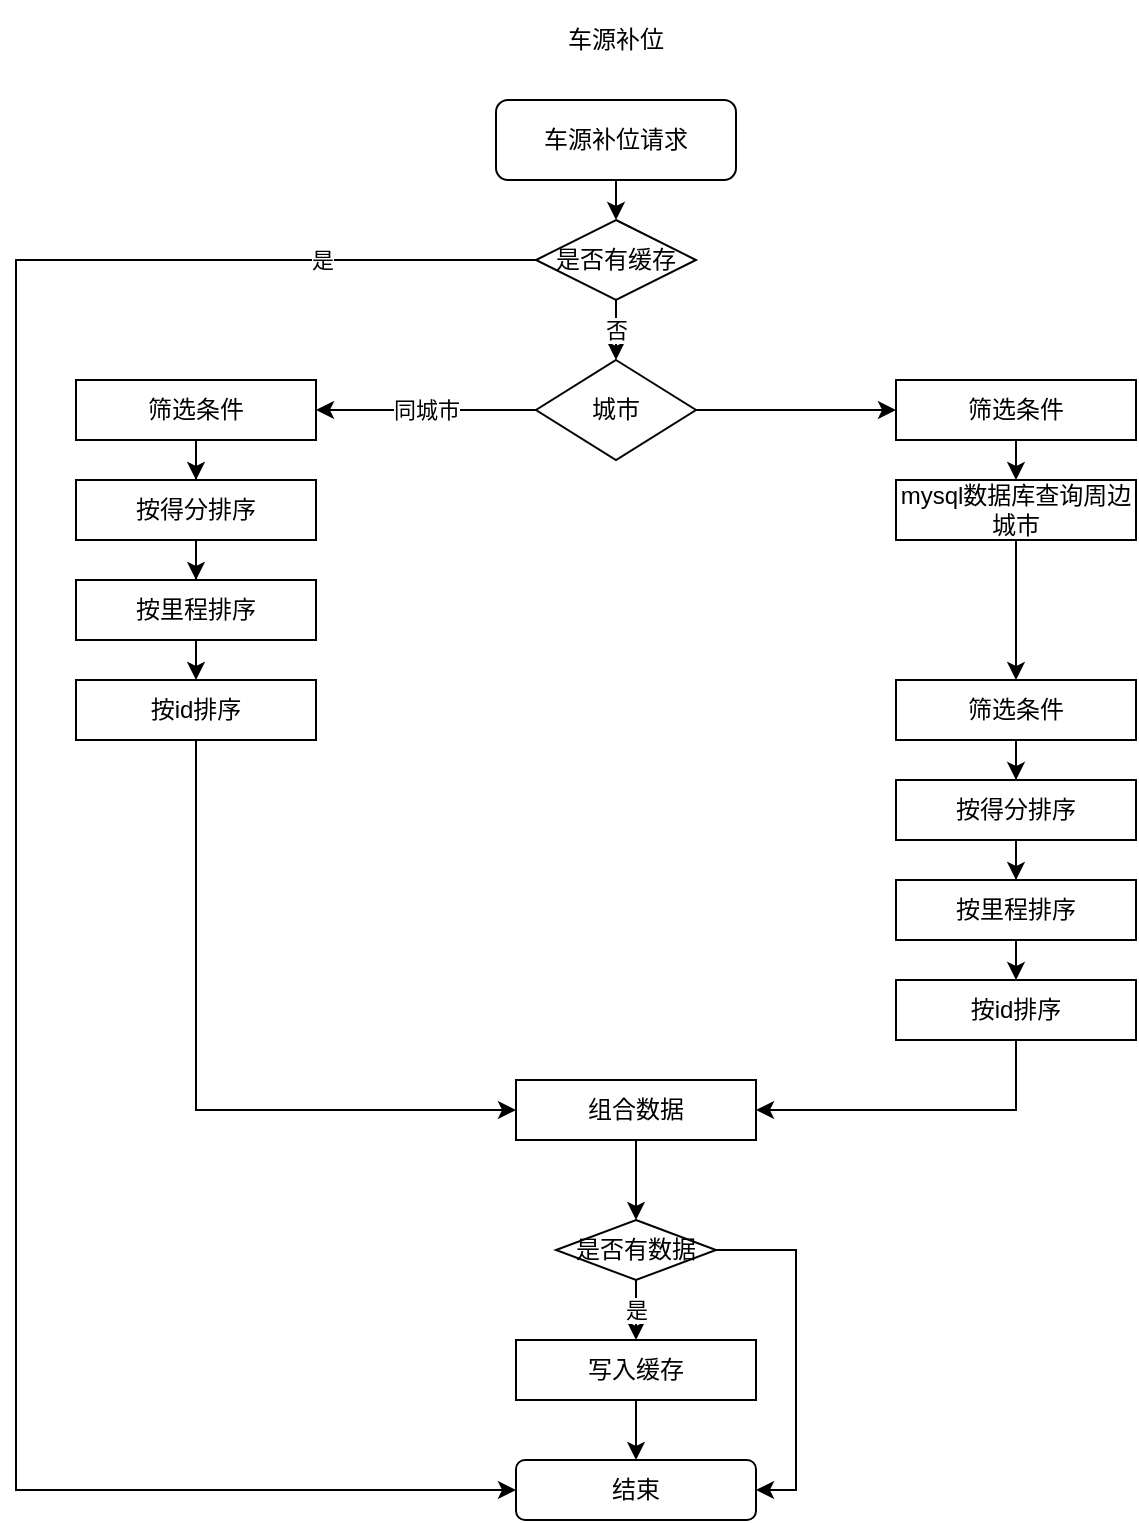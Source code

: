 <mxfile version="13.8.0" type="github" pages="4">
  <diagram id="YaY0FgEzMIUU4JURBvyR" name="Page-1">
    <mxGraphModel dx="1662" dy="794" grid="1" gridSize="10" guides="1" tooltips="1" connect="1" arrows="1" fold="1" page="1" pageScale="1" pageWidth="827" pageHeight="1169" math="0" shadow="0">
      <root>
        <mxCell id="0" />
        <mxCell id="1" parent="0" />
        <mxCell id="J8_Dqh23poq-W8lesjBK-14" style="edgeStyle=orthogonalEdgeStyle;rounded=0;orthogonalLoop=1;jettySize=auto;html=1;exitX=0.5;exitY=1;exitDx=0;exitDy=0;entryX=0.5;entryY=0;entryDx=0;entryDy=0;" parent="1" source="J8_Dqh23poq-W8lesjBK-2" target="J8_Dqh23poq-W8lesjBK-13" edge="1">
          <mxGeometry relative="1" as="geometry" />
        </mxCell>
        <mxCell id="J8_Dqh23poq-W8lesjBK-2" value="车源补位请求" style="rounded=1;whiteSpace=wrap;html=1;" parent="1" vertex="1">
          <mxGeometry x="270" y="130" width="120" height="40" as="geometry" />
        </mxCell>
        <mxCell id="J8_Dqh23poq-W8lesjBK-3" value="车源补位" style="text;html=1;strokeColor=none;fillColor=none;align=center;verticalAlign=middle;whiteSpace=wrap;rounded=0;" parent="1" vertex="1">
          <mxGeometry x="260" y="80" width="140" height="40" as="geometry" />
        </mxCell>
        <mxCell id="J8_Dqh23poq-W8lesjBK-18" value="否" style="edgeStyle=orthogonalEdgeStyle;rounded=0;orthogonalLoop=1;jettySize=auto;html=1;exitX=0.5;exitY=1;exitDx=0;exitDy=0;" parent="1" source="J8_Dqh23poq-W8lesjBK-13" edge="1">
          <mxGeometry relative="1" as="geometry">
            <mxPoint x="330" y="260.0" as="targetPoint" />
            <Array as="points">
              <mxPoint x="330" y="240" />
              <mxPoint x="330" y="240" />
            </Array>
          </mxGeometry>
        </mxCell>
        <mxCell id="J8_Dqh23poq-W8lesjBK-77" style="edgeStyle=orthogonalEdgeStyle;rounded=0;orthogonalLoop=1;jettySize=auto;html=1;exitX=1;exitY=0.5;exitDx=0;exitDy=0;entryX=0;entryY=0.5;entryDx=0;entryDy=0;" parent="1" source="J8_Dqh23poq-W8lesjBK-13" target="J8_Dqh23poq-W8lesjBK-74" edge="1">
          <mxGeometry relative="1" as="geometry">
            <Array as="points">
              <mxPoint x="30" y="210" />
              <mxPoint x="30" y="825" />
            </Array>
          </mxGeometry>
        </mxCell>
        <mxCell id="J8_Dqh23poq-W8lesjBK-78" value="是" style="edgeLabel;html=1;align=center;verticalAlign=middle;resizable=0;points=[];" parent="J8_Dqh23poq-W8lesjBK-77" vertex="1" connectable="0">
          <mxGeometry x="-0.69" y="1" relative="1" as="geometry">
            <mxPoint y="-1" as="offset" />
          </mxGeometry>
        </mxCell>
        <mxCell id="J8_Dqh23poq-W8lesjBK-13" value="是否有缓存" style="rhombus;whiteSpace=wrap;html=1;" parent="1" vertex="1">
          <mxGeometry x="290" y="190" width="80" height="40" as="geometry" />
        </mxCell>
        <mxCell id="J8_Dqh23poq-W8lesjBK-22" value="同城市" style="edgeStyle=orthogonalEdgeStyle;rounded=0;orthogonalLoop=1;jettySize=auto;html=1;exitX=0;exitY=0.5;exitDx=0;exitDy=0;" parent="1" source="J8_Dqh23poq-W8lesjBK-21" edge="1">
          <mxGeometry relative="1" as="geometry">
            <mxPoint x="180" y="285" as="targetPoint" />
            <Array as="points">
              <mxPoint x="180" y="285" />
              <mxPoint x="180" y="285" />
            </Array>
          </mxGeometry>
        </mxCell>
        <mxCell id="J8_Dqh23poq-W8lesjBK-43" style="edgeStyle=orthogonalEdgeStyle;rounded=0;orthogonalLoop=1;jettySize=auto;html=1;exitX=1;exitY=0.5;exitDx=0;exitDy=0;" parent="1" source="J8_Dqh23poq-W8lesjBK-21" target="J8_Dqh23poq-W8lesjBK-37" edge="1">
          <mxGeometry relative="1" as="geometry" />
        </mxCell>
        <mxCell id="J8_Dqh23poq-W8lesjBK-21" value="城市" style="rhombus;whiteSpace=wrap;html=1;" parent="1" vertex="1">
          <mxGeometry x="290" y="260" width="80" height="50" as="geometry" />
        </mxCell>
        <mxCell id="J8_Dqh23poq-W8lesjBK-31" style="edgeStyle=orthogonalEdgeStyle;rounded=0;orthogonalLoop=1;jettySize=auto;html=1;exitX=0.5;exitY=1;exitDx=0;exitDy=0;" parent="1" source="J8_Dqh23poq-W8lesjBK-23" target="J8_Dqh23poq-W8lesjBK-25" edge="1">
          <mxGeometry relative="1" as="geometry" />
        </mxCell>
        <mxCell id="J8_Dqh23poq-W8lesjBK-23" value="筛选条件" style="rounded=0;whiteSpace=wrap;html=1;" parent="1" vertex="1">
          <mxGeometry x="60" y="270" width="120" height="30" as="geometry" />
        </mxCell>
        <mxCell id="J8_Dqh23poq-W8lesjBK-32" style="edgeStyle=orthogonalEdgeStyle;rounded=0;orthogonalLoop=1;jettySize=auto;html=1;exitX=0.5;exitY=1;exitDx=0;exitDy=0;" parent="1" source="J8_Dqh23poq-W8lesjBK-25" target="J8_Dqh23poq-W8lesjBK-26" edge="1">
          <mxGeometry relative="1" as="geometry" />
        </mxCell>
        <mxCell id="J8_Dqh23poq-W8lesjBK-25" value="按得分排序" style="rounded=0;whiteSpace=wrap;html=1;" parent="1" vertex="1">
          <mxGeometry x="60" y="320" width="120" height="30" as="geometry" />
        </mxCell>
        <mxCell id="J8_Dqh23poq-W8lesjBK-33" style="edgeStyle=orthogonalEdgeStyle;rounded=0;orthogonalLoop=1;jettySize=auto;html=1;exitX=0.5;exitY=1;exitDx=0;exitDy=0;entryX=0.5;entryY=0;entryDx=0;entryDy=0;" parent="1" source="J8_Dqh23poq-W8lesjBK-26" target="J8_Dqh23poq-W8lesjBK-29" edge="1">
          <mxGeometry relative="1" as="geometry" />
        </mxCell>
        <mxCell id="J8_Dqh23poq-W8lesjBK-26" value="按里程排序" style="rounded=0;whiteSpace=wrap;html=1;" parent="1" vertex="1">
          <mxGeometry x="60" y="370" width="120" height="30" as="geometry" />
        </mxCell>
        <mxCell id="J8_Dqh23poq-W8lesjBK-35" style="edgeStyle=orthogonalEdgeStyle;rounded=0;orthogonalLoop=1;jettySize=auto;html=1;exitX=0.5;exitY=1;exitDx=0;exitDy=0;entryX=0;entryY=0.5;entryDx=0;entryDy=0;" parent="1" source="J8_Dqh23poq-W8lesjBK-29" target="J8_Dqh23poq-W8lesjBK-34" edge="1">
          <mxGeometry relative="1" as="geometry" />
        </mxCell>
        <mxCell id="J8_Dqh23poq-W8lesjBK-29" value="按id排序" style="rounded=0;whiteSpace=wrap;html=1;" parent="1" vertex="1">
          <mxGeometry x="60" y="420" width="120" height="30" as="geometry" />
        </mxCell>
        <mxCell id="J8_Dqh23poq-W8lesjBK-67" style="edgeStyle=orthogonalEdgeStyle;rounded=0;orthogonalLoop=1;jettySize=auto;html=1;exitX=0.5;exitY=1;exitDx=0;exitDy=0;" parent="1" source="J8_Dqh23poq-W8lesjBK-34" edge="1">
          <mxGeometry relative="1" as="geometry">
            <mxPoint x="340" y="690" as="targetPoint" />
          </mxGeometry>
        </mxCell>
        <mxCell id="J8_Dqh23poq-W8lesjBK-34" value="组合数据" style="rounded=0;whiteSpace=wrap;html=1;" parent="1" vertex="1">
          <mxGeometry x="280" y="620" width="120" height="30" as="geometry" />
        </mxCell>
        <mxCell id="J8_Dqh23poq-W8lesjBK-47" style="edgeStyle=orthogonalEdgeStyle;rounded=0;orthogonalLoop=1;jettySize=auto;html=1;exitX=0.5;exitY=1;exitDx=0;exitDy=0;entryX=0.5;entryY=0;entryDx=0;entryDy=0;" parent="1" source="J8_Dqh23poq-W8lesjBK-37" target="J8_Dqh23poq-W8lesjBK-46" edge="1">
          <mxGeometry relative="1" as="geometry" />
        </mxCell>
        <mxCell id="J8_Dqh23poq-W8lesjBK-37" value="筛选条件" style="rounded=0;whiteSpace=wrap;html=1;" parent="1" vertex="1">
          <mxGeometry x="470" y="270" width="120" height="30" as="geometry" />
        </mxCell>
        <mxCell id="hBWUgxu8K_zytXXj0gS2-1" style="edgeStyle=orthogonalEdgeStyle;rounded=0;orthogonalLoop=1;jettySize=auto;html=1;exitX=0.5;exitY=1;exitDx=0;exitDy=0;entryX=0.5;entryY=0;entryDx=0;entryDy=0;" edge="1" parent="1" source="J8_Dqh23poq-W8lesjBK-46" target="J8_Dqh23poq-W8lesjBK-59">
          <mxGeometry relative="1" as="geometry" />
        </mxCell>
        <mxCell id="J8_Dqh23poq-W8lesjBK-46" value="mysql数据库查询周边城市" style="rounded=0;whiteSpace=wrap;html=1;" parent="1" vertex="1">
          <mxGeometry x="470" y="320" width="120" height="30" as="geometry" />
        </mxCell>
        <mxCell id="J8_Dqh23poq-W8lesjBK-58" style="edgeStyle=orthogonalEdgeStyle;rounded=0;orthogonalLoop=1;jettySize=auto;html=1;exitX=0.5;exitY=1;exitDx=0;exitDy=0;" parent="1" source="J8_Dqh23poq-W8lesjBK-59" target="J8_Dqh23poq-W8lesjBK-61" edge="1">
          <mxGeometry relative="1" as="geometry" />
        </mxCell>
        <mxCell id="J8_Dqh23poq-W8lesjBK-59" value="筛选条件" style="rounded=0;whiteSpace=wrap;html=1;" parent="1" vertex="1">
          <mxGeometry x="470" y="420" width="120" height="30" as="geometry" />
        </mxCell>
        <mxCell id="J8_Dqh23poq-W8lesjBK-60" style="edgeStyle=orthogonalEdgeStyle;rounded=0;orthogonalLoop=1;jettySize=auto;html=1;exitX=0.5;exitY=1;exitDx=0;exitDy=0;" parent="1" source="J8_Dqh23poq-W8lesjBK-61" target="J8_Dqh23poq-W8lesjBK-63" edge="1">
          <mxGeometry relative="1" as="geometry" />
        </mxCell>
        <mxCell id="J8_Dqh23poq-W8lesjBK-61" value="按得分排序" style="rounded=0;whiteSpace=wrap;html=1;" parent="1" vertex="1">
          <mxGeometry x="470" y="470" width="120" height="30" as="geometry" />
        </mxCell>
        <mxCell id="J8_Dqh23poq-W8lesjBK-62" style="edgeStyle=orthogonalEdgeStyle;rounded=0;orthogonalLoop=1;jettySize=auto;html=1;exitX=0.5;exitY=1;exitDx=0;exitDy=0;entryX=0.5;entryY=0;entryDx=0;entryDy=0;" parent="1" source="J8_Dqh23poq-W8lesjBK-63" target="J8_Dqh23poq-W8lesjBK-64" edge="1">
          <mxGeometry relative="1" as="geometry" />
        </mxCell>
        <mxCell id="J8_Dqh23poq-W8lesjBK-63" value="按里程排序" style="rounded=0;whiteSpace=wrap;html=1;" parent="1" vertex="1">
          <mxGeometry x="470" y="520" width="120" height="30" as="geometry" />
        </mxCell>
        <mxCell id="lm317xTcRtRXHTS_0YzU-3" style="edgeStyle=orthogonalEdgeStyle;rounded=0;orthogonalLoop=1;jettySize=auto;html=1;exitX=0.5;exitY=1;exitDx=0;exitDy=0;entryX=1;entryY=0.5;entryDx=0;entryDy=0;" parent="1" source="J8_Dqh23poq-W8lesjBK-64" target="J8_Dqh23poq-W8lesjBK-34" edge="1">
          <mxGeometry relative="1" as="geometry">
            <mxPoint x="530" y="620" as="targetPoint" />
          </mxGeometry>
        </mxCell>
        <mxCell id="J8_Dqh23poq-W8lesjBK-64" value="按id排序" style="rounded=0;whiteSpace=wrap;html=1;" parent="1" vertex="1">
          <mxGeometry x="470" y="570" width="120" height="30" as="geometry" />
        </mxCell>
        <mxCell id="J8_Dqh23poq-W8lesjBK-69" value="是" style="edgeStyle=orthogonalEdgeStyle;rounded=0;orthogonalLoop=1;jettySize=auto;html=1;exitX=0.5;exitY=1;exitDx=0;exitDy=0;entryX=0.5;entryY=0;entryDx=0;entryDy=0;" parent="1" source="J8_Dqh23poq-W8lesjBK-68" target="J8_Dqh23poq-W8lesjBK-70" edge="1">
          <mxGeometry relative="1" as="geometry">
            <mxPoint x="340" y="750" as="targetPoint" />
            <Array as="points" />
          </mxGeometry>
        </mxCell>
        <mxCell id="J8_Dqh23poq-W8lesjBK-76" style="edgeStyle=orthogonalEdgeStyle;rounded=0;orthogonalLoop=1;jettySize=auto;html=1;exitX=1;exitY=0.5;exitDx=0;exitDy=0;entryX=1;entryY=0.5;entryDx=0;entryDy=0;" parent="1" source="J8_Dqh23poq-W8lesjBK-68" target="J8_Dqh23poq-W8lesjBK-74" edge="1">
          <mxGeometry relative="1" as="geometry" />
        </mxCell>
        <mxCell id="J8_Dqh23poq-W8lesjBK-68" value="是否有数据" style="rhombus;whiteSpace=wrap;html=1;" parent="1" vertex="1">
          <mxGeometry x="300" y="690" width="80" height="30" as="geometry" />
        </mxCell>
        <mxCell id="J8_Dqh23poq-W8lesjBK-75" style="edgeStyle=orthogonalEdgeStyle;rounded=0;orthogonalLoop=1;jettySize=auto;html=1;exitX=0.5;exitY=1;exitDx=0;exitDy=0;entryX=0.5;entryY=0;entryDx=0;entryDy=0;" parent="1" source="J8_Dqh23poq-W8lesjBK-70" target="J8_Dqh23poq-W8lesjBK-74" edge="1">
          <mxGeometry relative="1" as="geometry" />
        </mxCell>
        <mxCell id="J8_Dqh23poq-W8lesjBK-70" value="写入缓存" style="rounded=0;whiteSpace=wrap;html=1;" parent="1" vertex="1">
          <mxGeometry x="280" y="750" width="120" height="30" as="geometry" />
        </mxCell>
        <mxCell id="J8_Dqh23poq-W8lesjBK-74" value="结束" style="rounded=1;whiteSpace=wrap;html=1;" parent="1" vertex="1">
          <mxGeometry x="280" y="810" width="120" height="30" as="geometry" />
        </mxCell>
      </root>
    </mxGraphModel>
  </diagram>
  <diagram id="ggEPHJJ7uLkiHuBn4YKB" name="Page-2">
    <mxGraphModel dx="1422" dy="828" grid="1" gridSize="10" guides="1" tooltips="1" connect="1" arrows="1" fold="1" page="1" pageScale="1" pageWidth="827" pageHeight="1169" math="0" shadow="0">
      <root>
        <mxCell id="hOgESdCePfyeCfxQvL7d-0" />
        <mxCell id="hOgESdCePfyeCfxQvL7d-1" parent="hOgESdCePfyeCfxQvL7d-0" />
        <mxCell id="Ml-cAAwVhM9InlwH-Tw8-23" style="edgeStyle=orthogonalEdgeStyle;rounded=0;orthogonalLoop=1;jettySize=auto;html=1;exitX=0.5;exitY=1;exitDx=0;exitDy=0;" parent="hOgESdCePfyeCfxQvL7d-1" source="hOgESdCePfyeCfxQvL7d-2" target="Ml-cAAwVhM9InlwH-Tw8-22" edge="1">
          <mxGeometry relative="1" as="geometry" />
        </mxCell>
        <mxCell id="hOgESdCePfyeCfxQvL7d-2" value="同系车源推荐请求" style="rounded=1;whiteSpace=wrap;html=1;" parent="hOgESdCePfyeCfxQvL7d-1" vertex="1">
          <mxGeometry x="260" y="50" width="120" height="30" as="geometry" />
        </mxCell>
        <mxCell id="t1JR32DxBDJ35gbEJS4q-0" value="同系车源推荐" style="text;html=1;strokeColor=none;fillColor=none;align=center;verticalAlign=middle;whiteSpace=wrap;rounded=0;" parent="hOgESdCePfyeCfxQvL7d-1" vertex="1">
          <mxGeometry x="280" y="20" width="80" height="20" as="geometry" />
        </mxCell>
        <mxCell id="rfKz2qGRemFa88pTTu2A-4" style="edgeStyle=orthogonalEdgeStyle;rounded=0;orthogonalLoop=1;jettySize=auto;html=1;exitX=0.5;exitY=1;exitDx=0;exitDy=0;entryX=0.5;entryY=0;entryDx=0;entryDy=0;" parent="hOgESdCePfyeCfxQvL7d-1" source="rfKz2qGRemFa88pTTu2A-1" target="rfKz2qGRemFa88pTTu2A-3" edge="1">
          <mxGeometry relative="1" as="geometry" />
        </mxCell>
        <mxCell id="rfKz2qGRemFa88pTTu2A-1" value="同城市同车系" style="rounded=0;whiteSpace=wrap;html=1;" parent="hOgESdCePfyeCfxQvL7d-1" vertex="1">
          <mxGeometry x="260" y="180" width="120" height="30" as="geometry" />
        </mxCell>
        <mxCell id="rfKz2qGRemFa88pTTu2A-6" style="edgeStyle=orthogonalEdgeStyle;rounded=0;orthogonalLoop=1;jettySize=auto;html=1;exitX=0.5;exitY=1;exitDx=0;exitDy=0;" parent="hOgESdCePfyeCfxQvL7d-1" source="rfKz2qGRemFa88pTTu2A-3" target="rfKz2qGRemFa88pTTu2A-5" edge="1">
          <mxGeometry relative="1" as="geometry" />
        </mxCell>
        <mxCell id="rfKz2qGRemFa88pTTu2A-3" value="按得分排序" style="rounded=0;whiteSpace=wrap;html=1;" parent="hOgESdCePfyeCfxQvL7d-1" vertex="1">
          <mxGeometry x="260" y="240" width="120" height="30" as="geometry" />
        </mxCell>
        <mxCell id="Ml-cAAwVhM9InlwH-Tw8-2" style="edgeStyle=orthogonalEdgeStyle;rounded=0;orthogonalLoop=1;jettySize=auto;html=1;exitX=0.5;exitY=1;exitDx=0;exitDy=0;entryX=0.5;entryY=0;entryDx=0;entryDy=0;" parent="hOgESdCePfyeCfxQvL7d-1" source="rfKz2qGRemFa88pTTu2A-5" target="Ml-cAAwVhM9InlwH-Tw8-1" edge="1">
          <mxGeometry relative="1" as="geometry" />
        </mxCell>
        <mxCell id="rfKz2qGRemFa88pTTu2A-5" value="按里程排序" style="rounded=0;whiteSpace=wrap;html=1;" parent="hOgESdCePfyeCfxQvL7d-1" vertex="1">
          <mxGeometry x="260" y="300" width="120" height="30" as="geometry" />
        </mxCell>
        <mxCell id="Ml-cAAwVhM9InlwH-Tw8-5" style="edgeStyle=orthogonalEdgeStyle;rounded=0;orthogonalLoop=1;jettySize=auto;html=1;exitX=0.5;exitY=1;exitDx=0;exitDy=0;" parent="hOgESdCePfyeCfxQvL7d-1" source="Ml-cAAwVhM9InlwH-Tw8-1" target="Ml-cAAwVhM9InlwH-Tw8-4" edge="1">
          <mxGeometry relative="1" as="geometry" />
        </mxCell>
        <mxCell id="Ml-cAAwVhM9InlwH-Tw8-1" value="按id排序" style="rounded=0;whiteSpace=wrap;html=1;" parent="hOgESdCePfyeCfxQvL7d-1" vertex="1">
          <mxGeometry x="260" y="360" width="120" height="30" as="geometry" />
        </mxCell>
        <mxCell id="Ml-cAAwVhM9InlwH-Tw8-6" value="不够" style="edgeStyle=orthogonalEdgeStyle;rounded=0;orthogonalLoop=1;jettySize=auto;html=1;exitX=0.5;exitY=1;exitDx=0;exitDy=0;" parent="hOgESdCePfyeCfxQvL7d-1" source="Ml-cAAwVhM9InlwH-Tw8-4" edge="1">
          <mxGeometry relative="1" as="geometry">
            <mxPoint x="320" y="520" as="targetPoint" />
          </mxGeometry>
        </mxCell>
        <mxCell id="Ml-cAAwVhM9InlwH-Tw8-32" style="edgeStyle=orthogonalEdgeStyle;rounded=0;orthogonalLoop=1;jettySize=auto;html=1;exitX=0;exitY=0.5;exitDx=0;exitDy=0;entryX=0;entryY=0.5;entryDx=0;entryDy=0;" parent="hOgESdCePfyeCfxQvL7d-1" source="Ml-cAAwVhM9InlwH-Tw8-4" target="Ml-cAAwVhM9InlwH-Tw8-28" edge="1">
          <mxGeometry relative="1" as="geometry">
            <Array as="points">
              <mxPoint x="230" y="440" />
              <mxPoint x="230" y="645" />
            </Array>
          </mxGeometry>
        </mxCell>
        <mxCell id="Lj8ogUZ1fyl0sjDGNZhF-0" value="够" style="edgeLabel;html=1;align=center;verticalAlign=middle;resizable=0;points=[];" parent="Ml-cAAwVhM9InlwH-Tw8-32" vertex="1" connectable="0">
          <mxGeometry x="-0.2" relative="1" as="geometry">
            <mxPoint as="offset" />
          </mxGeometry>
        </mxCell>
        <mxCell id="Ml-cAAwVhM9InlwH-Tw8-4" value="数量" style="rhombus;whiteSpace=wrap;html=1;" parent="hOgESdCePfyeCfxQvL7d-1" vertex="1">
          <mxGeometry x="280" y="420" width="80" height="40" as="geometry" />
        </mxCell>
        <mxCell id="Ml-cAAwVhM9InlwH-Tw8-8" style="edgeStyle=orthogonalEdgeStyle;rounded=0;orthogonalLoop=1;jettySize=auto;html=1;exitX=0.5;exitY=1;exitDx=0;exitDy=0;entryX=0;entryY=0.5;entryDx=0;entryDy=0;" parent="hOgESdCePfyeCfxQvL7d-1" source="Ml-cAAwVhM9InlwH-Tw8-7" target="Ml-cAAwVhM9InlwH-Tw8-11" edge="1">
          <mxGeometry relative="1" as="geometry">
            <mxPoint x="320" y="530" as="targetPoint" />
          </mxGeometry>
        </mxCell>
        <mxCell id="Ml-cAAwVhM9InlwH-Tw8-7" value="查询省份" style="rounded=0;whiteSpace=wrap;html=1;" parent="hOgESdCePfyeCfxQvL7d-1" vertex="1">
          <mxGeometry x="260" y="520" width="120" height="30" as="geometry" />
        </mxCell>
        <mxCell id="Ml-cAAwVhM9InlwH-Tw8-13" style="edgeStyle=orthogonalEdgeStyle;rounded=0;orthogonalLoop=1;jettySize=auto;html=1;exitX=0.5;exitY=1;exitDx=0;exitDy=0;" parent="hOgESdCePfyeCfxQvL7d-1" source="Ml-cAAwVhM9InlwH-Tw8-11" edge="1">
          <mxGeometry relative="1" as="geometry">
            <mxPoint x="560" y="300" as="targetPoint" />
          </mxGeometry>
        </mxCell>
        <mxCell id="Ml-cAAwVhM9InlwH-Tw8-11" value="按省份查询同车系" style="rounded=0;whiteSpace=wrap;html=1;" parent="hOgESdCePfyeCfxQvL7d-1" vertex="1">
          <mxGeometry x="500" y="250" width="120" height="30" as="geometry" />
        </mxCell>
        <mxCell id="Ml-cAAwVhM9InlwH-Tw8-14" value="按得分排序" style="rounded=0;whiteSpace=wrap;html=1;" parent="hOgESdCePfyeCfxQvL7d-1" vertex="1">
          <mxGeometry x="260" y="240" width="120" height="30" as="geometry" />
        </mxCell>
        <mxCell id="Ml-cAAwVhM9InlwH-Tw8-15" value="按里程排序" style="rounded=0;whiteSpace=wrap;html=1;" parent="hOgESdCePfyeCfxQvL7d-1" vertex="1">
          <mxGeometry x="260" y="300" width="120" height="30" as="geometry" />
        </mxCell>
        <mxCell id="Ml-cAAwVhM9InlwH-Tw8-29" style="edgeStyle=orthogonalEdgeStyle;rounded=0;orthogonalLoop=1;jettySize=auto;html=1;exitX=0.5;exitY=1;exitDx=0;exitDy=0;entryX=1;entryY=0.5;entryDx=0;entryDy=0;" parent="hOgESdCePfyeCfxQvL7d-1" source="Ml-cAAwVhM9InlwH-Tw8-16" target="Ml-cAAwVhM9InlwH-Tw8-28" edge="1">
          <mxGeometry relative="1" as="geometry" />
        </mxCell>
        <mxCell id="Ml-cAAwVhM9InlwH-Tw8-16" value="按id排序" style="rounded=0;whiteSpace=wrap;html=1;" parent="hOgESdCePfyeCfxQvL7d-1" vertex="1">
          <mxGeometry x="500" y="420" width="120" height="30" as="geometry" />
        </mxCell>
        <mxCell id="Ml-cAAwVhM9InlwH-Tw8-20" style="edgeStyle=orthogonalEdgeStyle;rounded=0;orthogonalLoop=1;jettySize=auto;html=1;exitX=0.5;exitY=1;exitDx=0;exitDy=0;entryX=0.5;entryY=0;entryDx=0;entryDy=0;" parent="hOgESdCePfyeCfxQvL7d-1" source="Ml-cAAwVhM9InlwH-Tw8-17" target="Ml-cAAwVhM9InlwH-Tw8-18" edge="1">
          <mxGeometry relative="1" as="geometry" />
        </mxCell>
        <mxCell id="Ml-cAAwVhM9InlwH-Tw8-17" value="按得分排序" style="rounded=0;whiteSpace=wrap;html=1;" parent="hOgESdCePfyeCfxQvL7d-1" vertex="1">
          <mxGeometry x="500" y="300" width="120" height="30" as="geometry" />
        </mxCell>
        <mxCell id="Ml-cAAwVhM9InlwH-Tw8-21" style="edgeStyle=orthogonalEdgeStyle;rounded=0;orthogonalLoop=1;jettySize=auto;html=1;exitX=0.5;exitY=1;exitDx=0;exitDy=0;entryX=0.5;entryY=0;entryDx=0;entryDy=0;" parent="hOgESdCePfyeCfxQvL7d-1" source="Ml-cAAwVhM9InlwH-Tw8-18" target="Ml-cAAwVhM9InlwH-Tw8-16" edge="1">
          <mxGeometry relative="1" as="geometry" />
        </mxCell>
        <mxCell id="Ml-cAAwVhM9InlwH-Tw8-18" value="按里程排序" style="rounded=0;whiteSpace=wrap;html=1;" parent="hOgESdCePfyeCfxQvL7d-1" vertex="1">
          <mxGeometry x="500" y="350" width="120" height="30" as="geometry" />
        </mxCell>
        <mxCell id="Ml-cAAwVhM9InlwH-Tw8-24" style="edgeStyle=orthogonalEdgeStyle;rounded=0;orthogonalLoop=1;jettySize=auto;html=1;exitX=0.5;exitY=1;exitDx=0;exitDy=0;entryX=0.5;entryY=0;entryDx=0;entryDy=0;" parent="hOgESdCePfyeCfxQvL7d-1" source="Ml-cAAwVhM9InlwH-Tw8-22" target="rfKz2qGRemFa88pTTu2A-1" edge="1">
          <mxGeometry relative="1" as="geometry" />
        </mxCell>
        <mxCell id="Ml-cAAwVhM9InlwH-Tw8-34" style="edgeStyle=orthogonalEdgeStyle;rounded=0;orthogonalLoop=1;jettySize=auto;html=1;exitX=0;exitY=0.5;exitDx=0;exitDy=0;entryX=0;entryY=0.5;entryDx=0;entryDy=0;" parent="hOgESdCePfyeCfxQvL7d-1" source="Ml-cAAwVhM9InlwH-Tw8-22" target="Ml-cAAwVhM9InlwH-Tw8-26" edge="1">
          <mxGeometry relative="1" as="geometry">
            <Array as="points">
              <mxPoint x="130" y="130" />
              <mxPoint x="130" y="735" />
            </Array>
          </mxGeometry>
        </mxCell>
        <mxCell id="Ml-cAAwVhM9InlwH-Tw8-22" value="缓存" style="rhombus;whiteSpace=wrap;html=1;" parent="hOgESdCePfyeCfxQvL7d-1" vertex="1">
          <mxGeometry x="280" y="110" width="80" height="40" as="geometry" />
        </mxCell>
        <mxCell id="Ml-cAAwVhM9InlwH-Tw8-26" value="结束" style="rounded=1;whiteSpace=wrap;html=1;" parent="hOgESdCePfyeCfxQvL7d-1" vertex="1">
          <mxGeometry x="270" y="720" width="120" height="30" as="geometry" />
        </mxCell>
        <mxCell id="Ml-cAAwVhM9InlwH-Tw8-33" style="edgeStyle=orthogonalEdgeStyle;rounded=0;orthogonalLoop=1;jettySize=auto;html=1;exitX=0.5;exitY=1;exitDx=0;exitDy=0;entryX=0.5;entryY=0;entryDx=0;entryDy=0;" parent="hOgESdCePfyeCfxQvL7d-1" source="Ml-cAAwVhM9InlwH-Tw8-28" target="Ml-cAAwVhM9InlwH-Tw8-26" edge="1">
          <mxGeometry relative="1" as="geometry" />
        </mxCell>
        <mxCell id="Ml-cAAwVhM9InlwH-Tw8-28" value="写入缓存" style="rounded=0;whiteSpace=wrap;html=1;" parent="hOgESdCePfyeCfxQvL7d-1" vertex="1">
          <mxGeometry x="270" y="630" width="120" height="30" as="geometry" />
        </mxCell>
      </root>
    </mxGraphModel>
  </diagram>
  <diagram id="6dnLuR7ClPw9u-mbXnIr" name="Page-3">
    <mxGraphModel dx="1422" dy="828" grid="1" gridSize="10" guides="1" tooltips="1" connect="1" arrows="1" fold="1" page="1" pageScale="1" pageWidth="827" pageHeight="1169" math="0" shadow="0">
      <root>
        <mxCell id="TtewC0Fa2fpn-9esSaC2-0" />
        <mxCell id="TtewC0Fa2fpn-9esSaC2-1" parent="TtewC0Fa2fpn-9esSaC2-0" />
        <mxCell id="TtewC0Fa2fpn-9esSaC2-2" value="同价位车源推荐" style="text;html=1;strokeColor=none;fillColor=none;align=center;verticalAlign=middle;whiteSpace=wrap;rounded=0;" parent="TtewC0Fa2fpn-9esSaC2-1" vertex="1">
          <mxGeometry x="280" y="20" width="160" height="20" as="geometry" />
        </mxCell>
        <mxCell id="y2JGHucnLY-TwAghRRZY-2" style="edgeStyle=orthogonalEdgeStyle;rounded=0;orthogonalLoop=1;jettySize=auto;html=1;exitX=0.5;exitY=1;exitDx=0;exitDy=0;" parent="TtewC0Fa2fpn-9esSaC2-1" source="TtewC0Fa2fpn-9esSaC2-3" target="y2JGHucnLY-TwAghRRZY-1" edge="1">
          <mxGeometry relative="1" as="geometry" />
        </mxCell>
        <mxCell id="TtewC0Fa2fpn-9esSaC2-3" value="&lt;span&gt;同价位车源推荐请求&lt;/span&gt;" style="rounded=0;whiteSpace=wrap;html=1;" parent="TtewC0Fa2fpn-9esSaC2-1" vertex="1">
          <mxGeometry x="300" y="50" width="120" height="30" as="geometry" />
        </mxCell>
        <mxCell id="y2JGHucnLY-TwAghRRZY-5" style="edgeStyle=orthogonalEdgeStyle;rounded=0;orthogonalLoop=1;jettySize=auto;html=1;exitX=0.5;exitY=1;exitDx=0;exitDy=0;entryX=0.5;entryY=0;entryDx=0;entryDy=0;" parent="TtewC0Fa2fpn-9esSaC2-1" source="y2JGHucnLY-TwAghRRZY-0" target="y2JGHucnLY-TwAghRRZY-4" edge="1">
          <mxGeometry relative="1" as="geometry" />
        </mxCell>
        <mxCell id="y2JGHucnLY-TwAghRRZY-0" value="计算价格范围" style="rounded=0;whiteSpace=wrap;html=1;" parent="TtewC0Fa2fpn-9esSaC2-1" vertex="1">
          <mxGeometry x="300" y="180" width="120" height="30" as="geometry" />
        </mxCell>
        <mxCell id="y2JGHucnLY-TwAghRRZY-3" value="否" style="edgeStyle=orthogonalEdgeStyle;rounded=0;orthogonalLoop=1;jettySize=auto;html=1;exitX=0.5;exitY=1;exitDx=0;exitDy=0;entryX=0.5;entryY=0;entryDx=0;entryDy=0;" parent="TtewC0Fa2fpn-9esSaC2-1" source="y2JGHucnLY-TwAghRRZY-1" target="y2JGHucnLY-TwAghRRZY-0" edge="1">
          <mxGeometry relative="1" as="geometry" />
        </mxCell>
        <mxCell id="bI8IC3T_FHCIpc6wMtXV-10" style="edgeStyle=orthogonalEdgeStyle;rounded=0;orthogonalLoop=1;jettySize=auto;html=1;exitX=0;exitY=0.5;exitDx=0;exitDy=0;entryX=0;entryY=0.5;entryDx=0;entryDy=0;" parent="TtewC0Fa2fpn-9esSaC2-1" source="y2JGHucnLY-TwAghRRZY-1" target="bI8IC3T_FHCIpc6wMtXV-5" edge="1">
          <mxGeometry relative="1" as="geometry">
            <mxPoint x="290" y="520" as="targetPoint" />
            <Array as="points">
              <mxPoint x="120" y="125" />
              <mxPoint x="120" y="515" />
            </Array>
          </mxGeometry>
        </mxCell>
        <mxCell id="bI8IC3T_FHCIpc6wMtXV-11" value="有" style="edgeLabel;html=1;align=center;verticalAlign=middle;resizable=0;points=[];" parent="bI8IC3T_FHCIpc6wMtXV-10" vertex="1" connectable="0">
          <mxGeometry x="-0.135" y="-3" relative="1" as="geometry">
            <mxPoint as="offset" />
          </mxGeometry>
        </mxCell>
        <mxCell id="y2JGHucnLY-TwAghRRZY-1" value="缓存" style="rhombus;whiteSpace=wrap;html=1;" parent="TtewC0Fa2fpn-9esSaC2-1" vertex="1">
          <mxGeometry x="320" y="110" width="80" height="30" as="geometry" />
        </mxCell>
        <mxCell id="y2JGHucnLY-TwAghRRZY-7" style="edgeStyle=orthogonalEdgeStyle;rounded=0;orthogonalLoop=1;jettySize=auto;html=1;exitX=0.5;exitY=1;exitDx=0;exitDy=0;entryX=0.5;entryY=0;entryDx=0;entryDy=0;" parent="TtewC0Fa2fpn-9esSaC2-1" source="y2JGHucnLY-TwAghRRZY-4" target="y2JGHucnLY-TwAghRRZY-6" edge="1">
          <mxGeometry relative="1" as="geometry" />
        </mxCell>
        <mxCell id="y2JGHucnLY-TwAghRRZY-4" value="同城市价格范围内筛选数据" style="rounded=0;whiteSpace=wrap;html=1;" parent="TtewC0Fa2fpn-9esSaC2-1" vertex="1">
          <mxGeometry x="300" y="240" width="120" height="30" as="geometry" />
        </mxCell>
        <mxCell id="y2JGHucnLY-TwAghRRZY-10" style="edgeStyle=orthogonalEdgeStyle;rounded=0;orthogonalLoop=1;jettySize=auto;html=1;exitX=0.5;exitY=1;exitDx=0;exitDy=0;entryX=0.5;entryY=0;entryDx=0;entryDy=0;" parent="TtewC0Fa2fpn-9esSaC2-1" source="y2JGHucnLY-TwAghRRZY-6" target="y2JGHucnLY-TwAghRRZY-9" edge="1">
          <mxGeometry relative="1" as="geometry" />
        </mxCell>
        <mxCell id="y2JGHucnLY-TwAghRRZY-6" value="按价差最小排序" style="rounded=0;whiteSpace=wrap;html=1;" parent="TtewC0Fa2fpn-9esSaC2-1" vertex="1">
          <mxGeometry x="300" y="300" width="120" height="30" as="geometry" />
        </mxCell>
        <mxCell id="y2JGHucnLY-TwAghRRZY-12" style="edgeStyle=orthogonalEdgeStyle;rounded=0;orthogonalLoop=1;jettySize=auto;html=1;exitX=1;exitY=0.5;exitDx=0;exitDy=0;entryX=0.5;entryY=0;entryDx=0;entryDy=0;" parent="TtewC0Fa2fpn-9esSaC2-1" source="y2JGHucnLY-TwAghRRZY-9" target="y2JGHucnLY-TwAghRRZY-11" edge="1">
          <mxGeometry relative="1" as="geometry" />
        </mxCell>
        <mxCell id="y2JGHucnLY-TwAghRRZY-13" value="不足" style="edgeLabel;html=1;align=center;verticalAlign=middle;resizable=0;points=[];" parent="y2JGHucnLY-TwAghRRZY-12" vertex="1" connectable="0">
          <mxGeometry x="-0.297" relative="1" as="geometry">
            <mxPoint as="offset" />
          </mxGeometry>
        </mxCell>
        <mxCell id="bI8IC3T_FHCIpc6wMtXV-4" value="足够" style="edgeStyle=orthogonalEdgeStyle;rounded=0;orthogonalLoop=1;jettySize=auto;html=1;exitX=0.5;exitY=1;exitDx=0;exitDy=0;entryX=0.5;entryY=0;entryDx=0;entryDy=0;" parent="TtewC0Fa2fpn-9esSaC2-1" source="y2JGHucnLY-TwAghRRZY-9" target="bI8IC3T_FHCIpc6wMtXV-2" edge="1">
          <mxGeometry relative="1" as="geometry" />
        </mxCell>
        <mxCell id="y2JGHucnLY-TwAghRRZY-9" value="数量" style="rhombus;whiteSpace=wrap;html=1;" parent="TtewC0Fa2fpn-9esSaC2-1" vertex="1">
          <mxGeometry x="320" y="360" width="80" height="30" as="geometry" />
        </mxCell>
        <mxCell id="y2JGHucnLY-TwAghRRZY-15" style="edgeStyle=orthogonalEdgeStyle;rounded=0;orthogonalLoop=1;jettySize=auto;html=1;exitX=0.5;exitY=1;exitDx=0;exitDy=0;entryX=0.5;entryY=0;entryDx=0;entryDy=0;" parent="TtewC0Fa2fpn-9esSaC2-1" source="y2JGHucnLY-TwAghRRZY-11" target="y2JGHucnLY-TwAghRRZY-14" edge="1">
          <mxGeometry relative="1" as="geometry" />
        </mxCell>
        <mxCell id="y2JGHucnLY-TwAghRRZY-11" value="同省份筛选" style="rounded=0;whiteSpace=wrap;html=1;" parent="TtewC0Fa2fpn-9esSaC2-1" vertex="1">
          <mxGeometry x="600" y="180" width="120" height="30" as="geometry" />
        </mxCell>
        <mxCell id="bI8IC3T_FHCIpc6wMtXV-1" style="edgeStyle=orthogonalEdgeStyle;rounded=0;orthogonalLoop=1;jettySize=auto;html=1;exitX=0.5;exitY=1;exitDx=0;exitDy=0;" parent="TtewC0Fa2fpn-9esSaC2-1" source="y2JGHucnLY-TwAghRRZY-14" target="bI8IC3T_FHCIpc6wMtXV-0" edge="1">
          <mxGeometry relative="1" as="geometry" />
        </mxCell>
        <mxCell id="y2JGHucnLY-TwAghRRZY-14" value="&lt;span&gt;同城市价格范围内筛选数据&lt;/span&gt;" style="rounded=0;whiteSpace=wrap;html=1;" parent="TtewC0Fa2fpn-9esSaC2-1" vertex="1">
          <mxGeometry x="600" y="240" width="120" height="30" as="geometry" />
        </mxCell>
        <mxCell id="bI8IC3T_FHCIpc6wMtXV-3" style="edgeStyle=orthogonalEdgeStyle;rounded=0;orthogonalLoop=1;jettySize=auto;html=1;exitX=0.5;exitY=1;exitDx=0;exitDy=0;entryX=1;entryY=0.5;entryDx=0;entryDy=0;" parent="TtewC0Fa2fpn-9esSaC2-1" source="bI8IC3T_FHCIpc6wMtXV-0" target="bI8IC3T_FHCIpc6wMtXV-2" edge="1">
          <mxGeometry relative="1" as="geometry" />
        </mxCell>
        <mxCell id="bI8IC3T_FHCIpc6wMtXV-0" value="按价差最小排序" style="rounded=0;whiteSpace=wrap;html=1;" parent="TtewC0Fa2fpn-9esSaC2-1" vertex="1">
          <mxGeometry x="600" y="300" width="120" height="30" as="geometry" />
        </mxCell>
        <mxCell id="bI8IC3T_FHCIpc6wMtXV-6" style="edgeStyle=orthogonalEdgeStyle;rounded=0;orthogonalLoop=1;jettySize=auto;html=1;exitX=0.5;exitY=1;exitDx=0;exitDy=0;" parent="TtewC0Fa2fpn-9esSaC2-1" source="bI8IC3T_FHCIpc6wMtXV-2" target="bI8IC3T_FHCIpc6wMtXV-5" edge="1">
          <mxGeometry relative="1" as="geometry" />
        </mxCell>
        <mxCell id="bI8IC3T_FHCIpc6wMtXV-2" value="写入缓存" style="rounded=0;whiteSpace=wrap;html=1;" parent="TtewC0Fa2fpn-9esSaC2-1" vertex="1">
          <mxGeometry x="300" y="420" width="120" height="30" as="geometry" />
        </mxCell>
        <mxCell id="bI8IC3T_FHCIpc6wMtXV-5" value="结束" style="rounded=1;whiteSpace=wrap;html=1;" parent="TtewC0Fa2fpn-9esSaC2-1" vertex="1">
          <mxGeometry x="300" y="500" width="120" height="30" as="geometry" />
        </mxCell>
      </root>
    </mxGraphModel>
  </diagram>
  <diagram id="ss9tFPlMM3otQJr15Gtc" name="Page-4">
    <mxGraphModel dx="1422" dy="828" grid="1" gridSize="10" guides="1" tooltips="1" connect="1" arrows="1" fold="1" page="1" pageScale="1" pageWidth="827" pageHeight="1169" math="0" shadow="0">
      <root>
        <mxCell id="0Sh44BqFscE3sz2tdZ_A-0" />
        <mxCell id="0Sh44BqFscE3sz2tdZ_A-1" parent="0Sh44BqFscE3sz2tdZ_A-0" />
      </root>
    </mxGraphModel>
  </diagram>
</mxfile>
